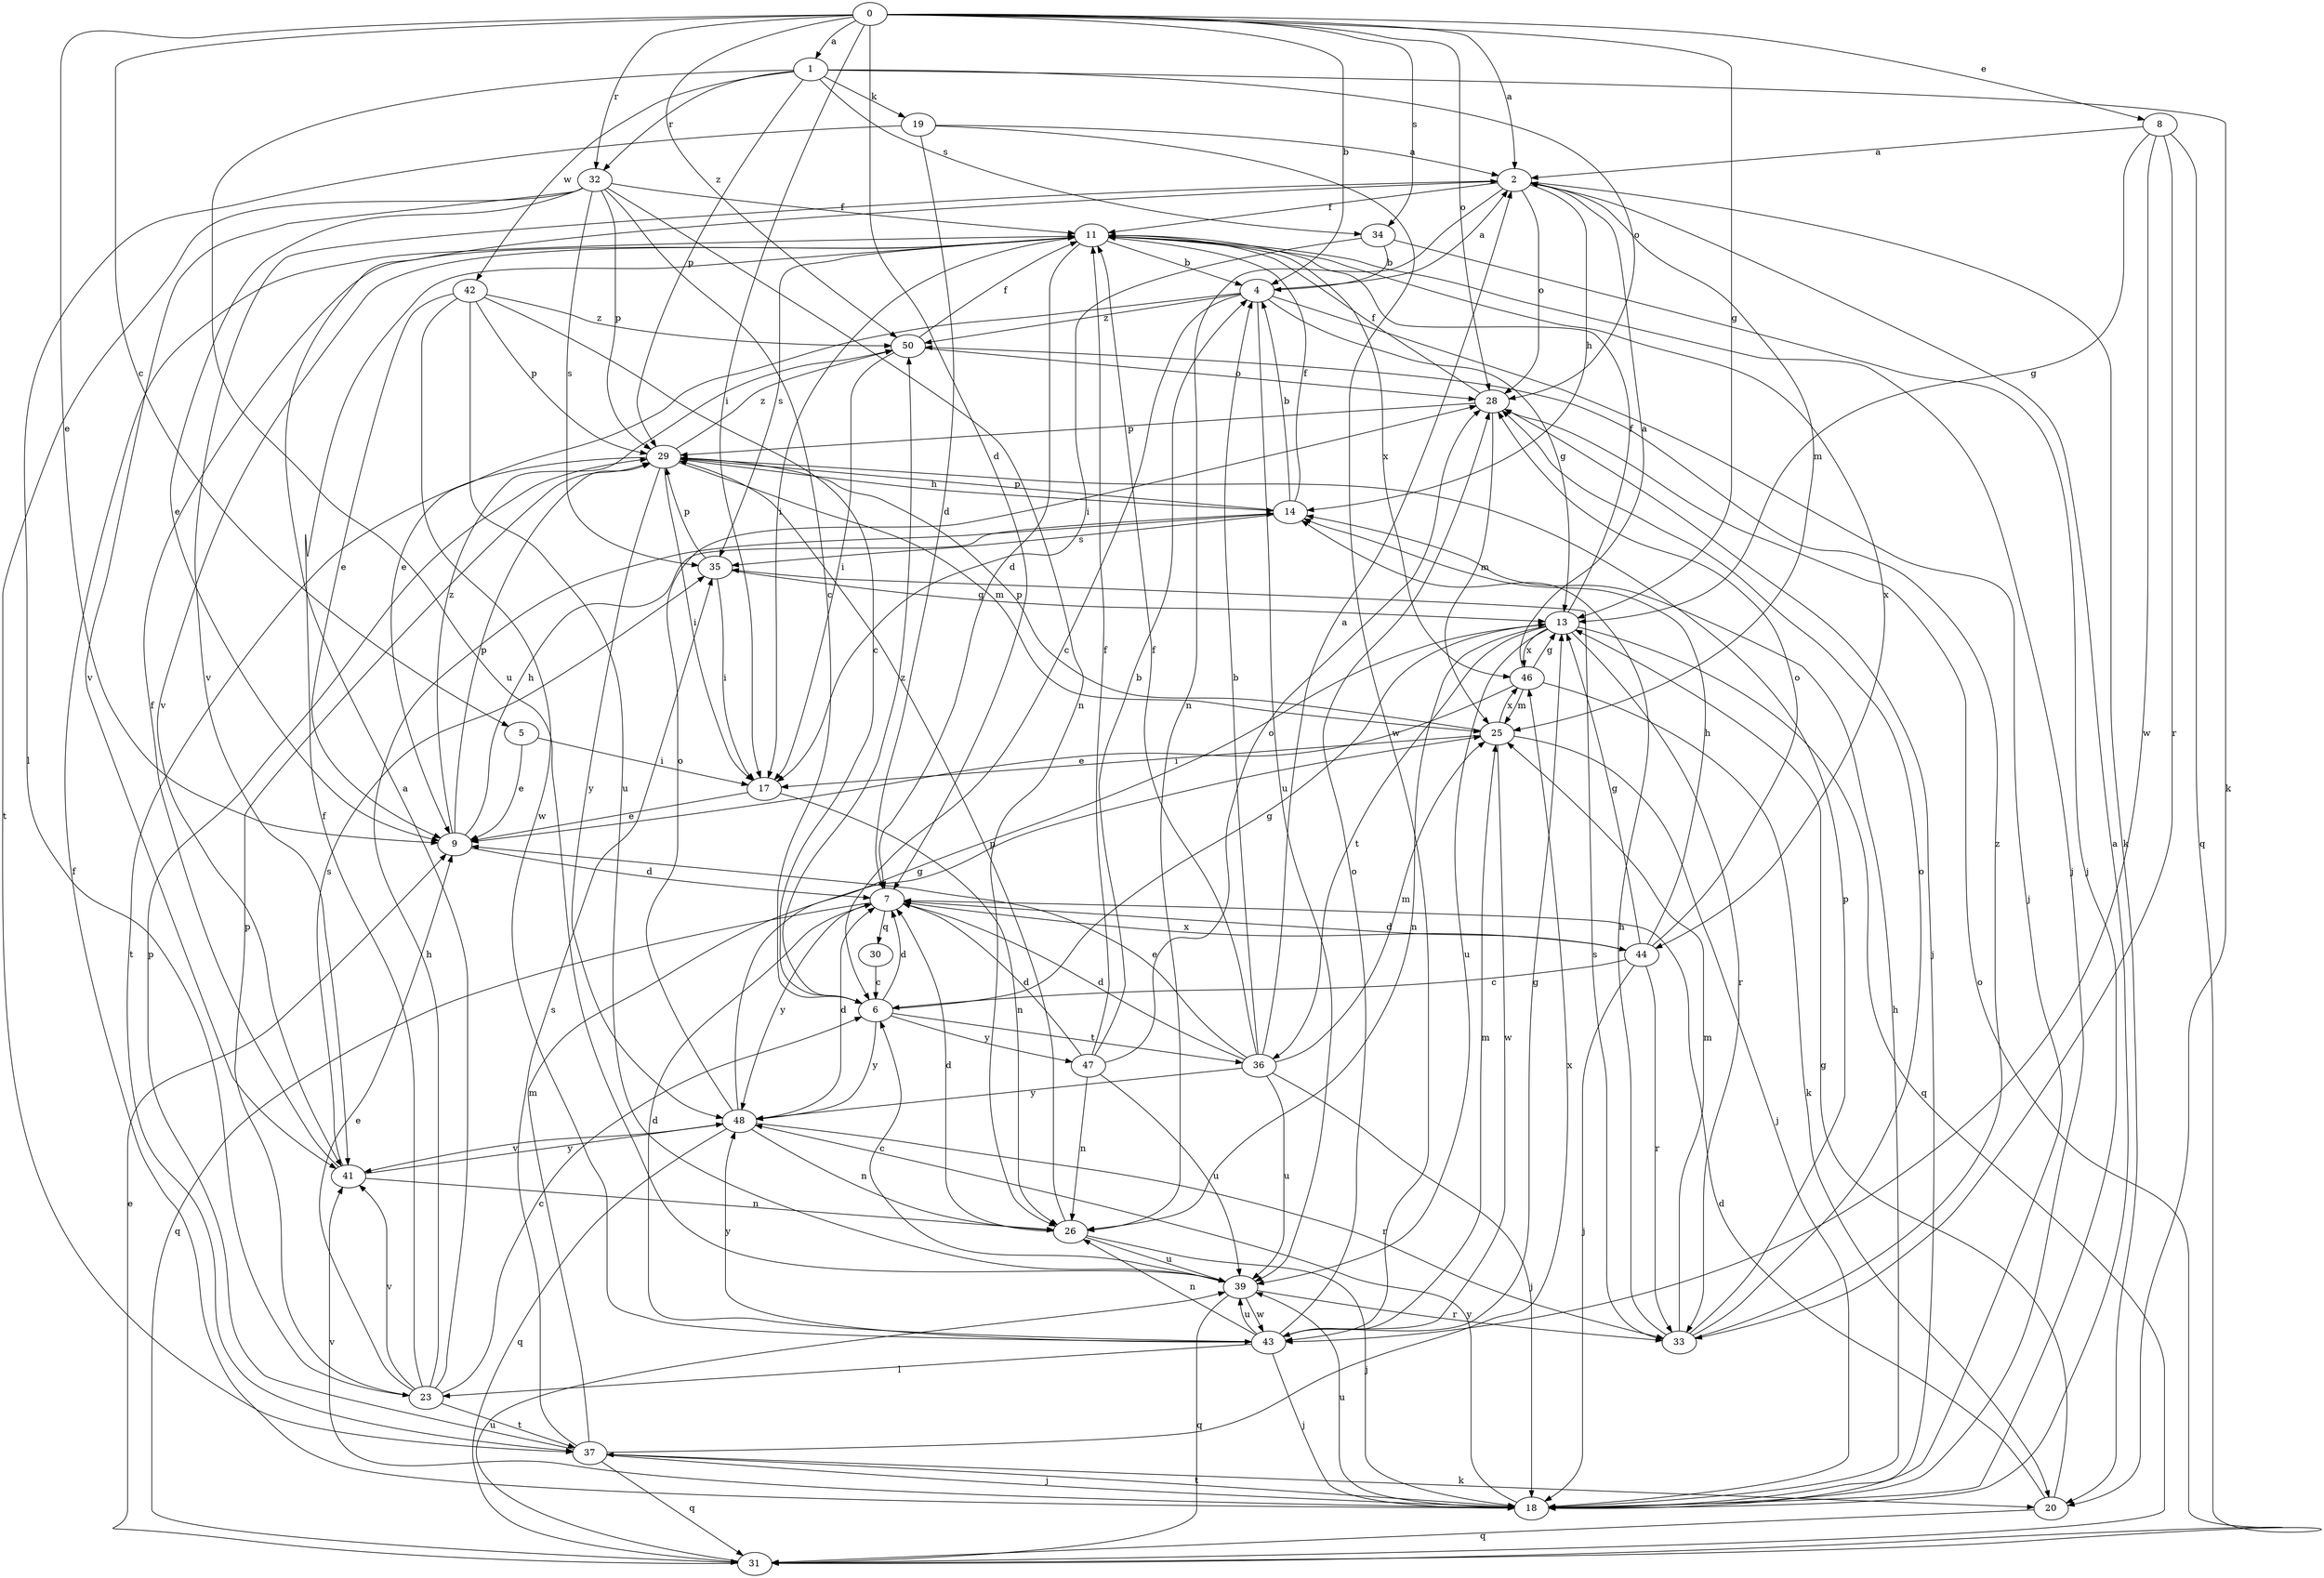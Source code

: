 strict digraph  {
0;
1;
2;
4;
5;
6;
7;
8;
9;
11;
13;
14;
17;
18;
19;
20;
23;
25;
26;
28;
29;
30;
31;
32;
33;
34;
35;
36;
37;
39;
41;
42;
43;
44;
46;
47;
48;
50;
0 -> 1  [label=a];
0 -> 2  [label=a];
0 -> 4  [label=b];
0 -> 5  [label=c];
0 -> 7  [label=d];
0 -> 8  [label=e];
0 -> 9  [label=e];
0 -> 13  [label=g];
0 -> 17  [label=i];
0 -> 28  [label=o];
0 -> 32  [label=r];
0 -> 34  [label=s];
0 -> 50  [label=z];
1 -> 19  [label=k];
1 -> 20  [label=k];
1 -> 28  [label=o];
1 -> 29  [label=p];
1 -> 32  [label=r];
1 -> 34  [label=s];
1 -> 39  [label=u];
1 -> 42  [label=w];
2 -> 11  [label=f];
2 -> 14  [label=h];
2 -> 20  [label=k];
2 -> 25  [label=m];
2 -> 26  [label=n];
2 -> 28  [label=o];
2 -> 41  [label=v];
4 -> 2  [label=a];
4 -> 6  [label=c];
4 -> 9  [label=e];
4 -> 13  [label=g];
4 -> 18  [label=j];
4 -> 39  [label=u];
4 -> 50  [label=z];
5 -> 9  [label=e];
5 -> 17  [label=i];
6 -> 7  [label=d];
6 -> 13  [label=g];
6 -> 36  [label=t];
6 -> 47  [label=y];
6 -> 48  [label=y];
6 -> 50  [label=z];
7 -> 30  [label=q];
7 -> 31  [label=q];
7 -> 44  [label=x];
7 -> 48  [label=y];
8 -> 2  [label=a];
8 -> 13  [label=g];
8 -> 31  [label=q];
8 -> 33  [label=r];
8 -> 43  [label=w];
9 -> 7  [label=d];
9 -> 14  [label=h];
9 -> 29  [label=p];
9 -> 50  [label=z];
11 -> 4  [label=b];
11 -> 7  [label=d];
11 -> 17  [label=i];
11 -> 18  [label=j];
11 -> 35  [label=s];
11 -> 41  [label=v];
11 -> 44  [label=x];
11 -> 46  [label=x];
13 -> 11  [label=f];
13 -> 26  [label=n];
13 -> 31  [label=q];
13 -> 33  [label=r];
13 -> 36  [label=t];
13 -> 39  [label=u];
13 -> 46  [label=x];
14 -> 4  [label=b];
14 -> 11  [label=f];
14 -> 29  [label=p];
14 -> 35  [label=s];
17 -> 9  [label=e];
17 -> 26  [label=n];
18 -> 2  [label=a];
18 -> 11  [label=f];
18 -> 14  [label=h];
18 -> 37  [label=t];
18 -> 39  [label=u];
18 -> 41  [label=v];
18 -> 48  [label=y];
19 -> 2  [label=a];
19 -> 7  [label=d];
19 -> 23  [label=l];
19 -> 43  [label=w];
20 -> 7  [label=d];
20 -> 13  [label=g];
20 -> 31  [label=q];
23 -> 2  [label=a];
23 -> 6  [label=c];
23 -> 9  [label=e];
23 -> 11  [label=f];
23 -> 14  [label=h];
23 -> 29  [label=p];
23 -> 37  [label=t];
23 -> 41  [label=v];
25 -> 17  [label=i];
25 -> 18  [label=j];
25 -> 29  [label=p];
25 -> 43  [label=w];
25 -> 46  [label=x];
26 -> 7  [label=d];
26 -> 18  [label=j];
26 -> 29  [label=p];
26 -> 39  [label=u];
28 -> 11  [label=f];
28 -> 18  [label=j];
28 -> 25  [label=m];
28 -> 29  [label=p];
29 -> 14  [label=h];
29 -> 17  [label=i];
29 -> 25  [label=m];
29 -> 37  [label=t];
29 -> 48  [label=y];
29 -> 50  [label=z];
30 -> 6  [label=c];
31 -> 9  [label=e];
31 -> 28  [label=o];
31 -> 39  [label=u];
32 -> 6  [label=c];
32 -> 9  [label=e];
32 -> 11  [label=f];
32 -> 26  [label=n];
32 -> 29  [label=p];
32 -> 35  [label=s];
32 -> 37  [label=t];
32 -> 41  [label=v];
33 -> 14  [label=h];
33 -> 25  [label=m];
33 -> 28  [label=o];
33 -> 29  [label=p];
33 -> 35  [label=s];
33 -> 50  [label=z];
34 -> 4  [label=b];
34 -> 17  [label=i];
34 -> 18  [label=j];
35 -> 13  [label=g];
35 -> 17  [label=i];
35 -> 29  [label=p];
36 -> 2  [label=a];
36 -> 4  [label=b];
36 -> 7  [label=d];
36 -> 9  [label=e];
36 -> 11  [label=f];
36 -> 18  [label=j];
36 -> 25  [label=m];
36 -> 39  [label=u];
36 -> 48  [label=y];
37 -> 18  [label=j];
37 -> 20  [label=k];
37 -> 25  [label=m];
37 -> 29  [label=p];
37 -> 31  [label=q];
37 -> 35  [label=s];
37 -> 46  [label=x];
39 -> 6  [label=c];
39 -> 31  [label=q];
39 -> 33  [label=r];
39 -> 43  [label=w];
41 -> 11  [label=f];
41 -> 26  [label=n];
41 -> 35  [label=s];
41 -> 48  [label=y];
42 -> 6  [label=c];
42 -> 9  [label=e];
42 -> 29  [label=p];
42 -> 39  [label=u];
42 -> 43  [label=w];
42 -> 50  [label=z];
43 -> 7  [label=d];
43 -> 13  [label=g];
43 -> 18  [label=j];
43 -> 23  [label=l];
43 -> 25  [label=m];
43 -> 26  [label=n];
43 -> 28  [label=o];
43 -> 39  [label=u];
43 -> 48  [label=y];
44 -> 6  [label=c];
44 -> 7  [label=d];
44 -> 13  [label=g];
44 -> 14  [label=h];
44 -> 18  [label=j];
44 -> 28  [label=o];
44 -> 33  [label=r];
46 -> 2  [label=a];
46 -> 9  [label=e];
46 -> 13  [label=g];
46 -> 20  [label=k];
46 -> 25  [label=m];
47 -> 4  [label=b];
47 -> 7  [label=d];
47 -> 11  [label=f];
47 -> 26  [label=n];
47 -> 28  [label=o];
47 -> 39  [label=u];
48 -> 7  [label=d];
48 -> 13  [label=g];
48 -> 26  [label=n];
48 -> 28  [label=o];
48 -> 31  [label=q];
48 -> 33  [label=r];
48 -> 41  [label=v];
50 -> 11  [label=f];
50 -> 17  [label=i];
50 -> 28  [label=o];
}
